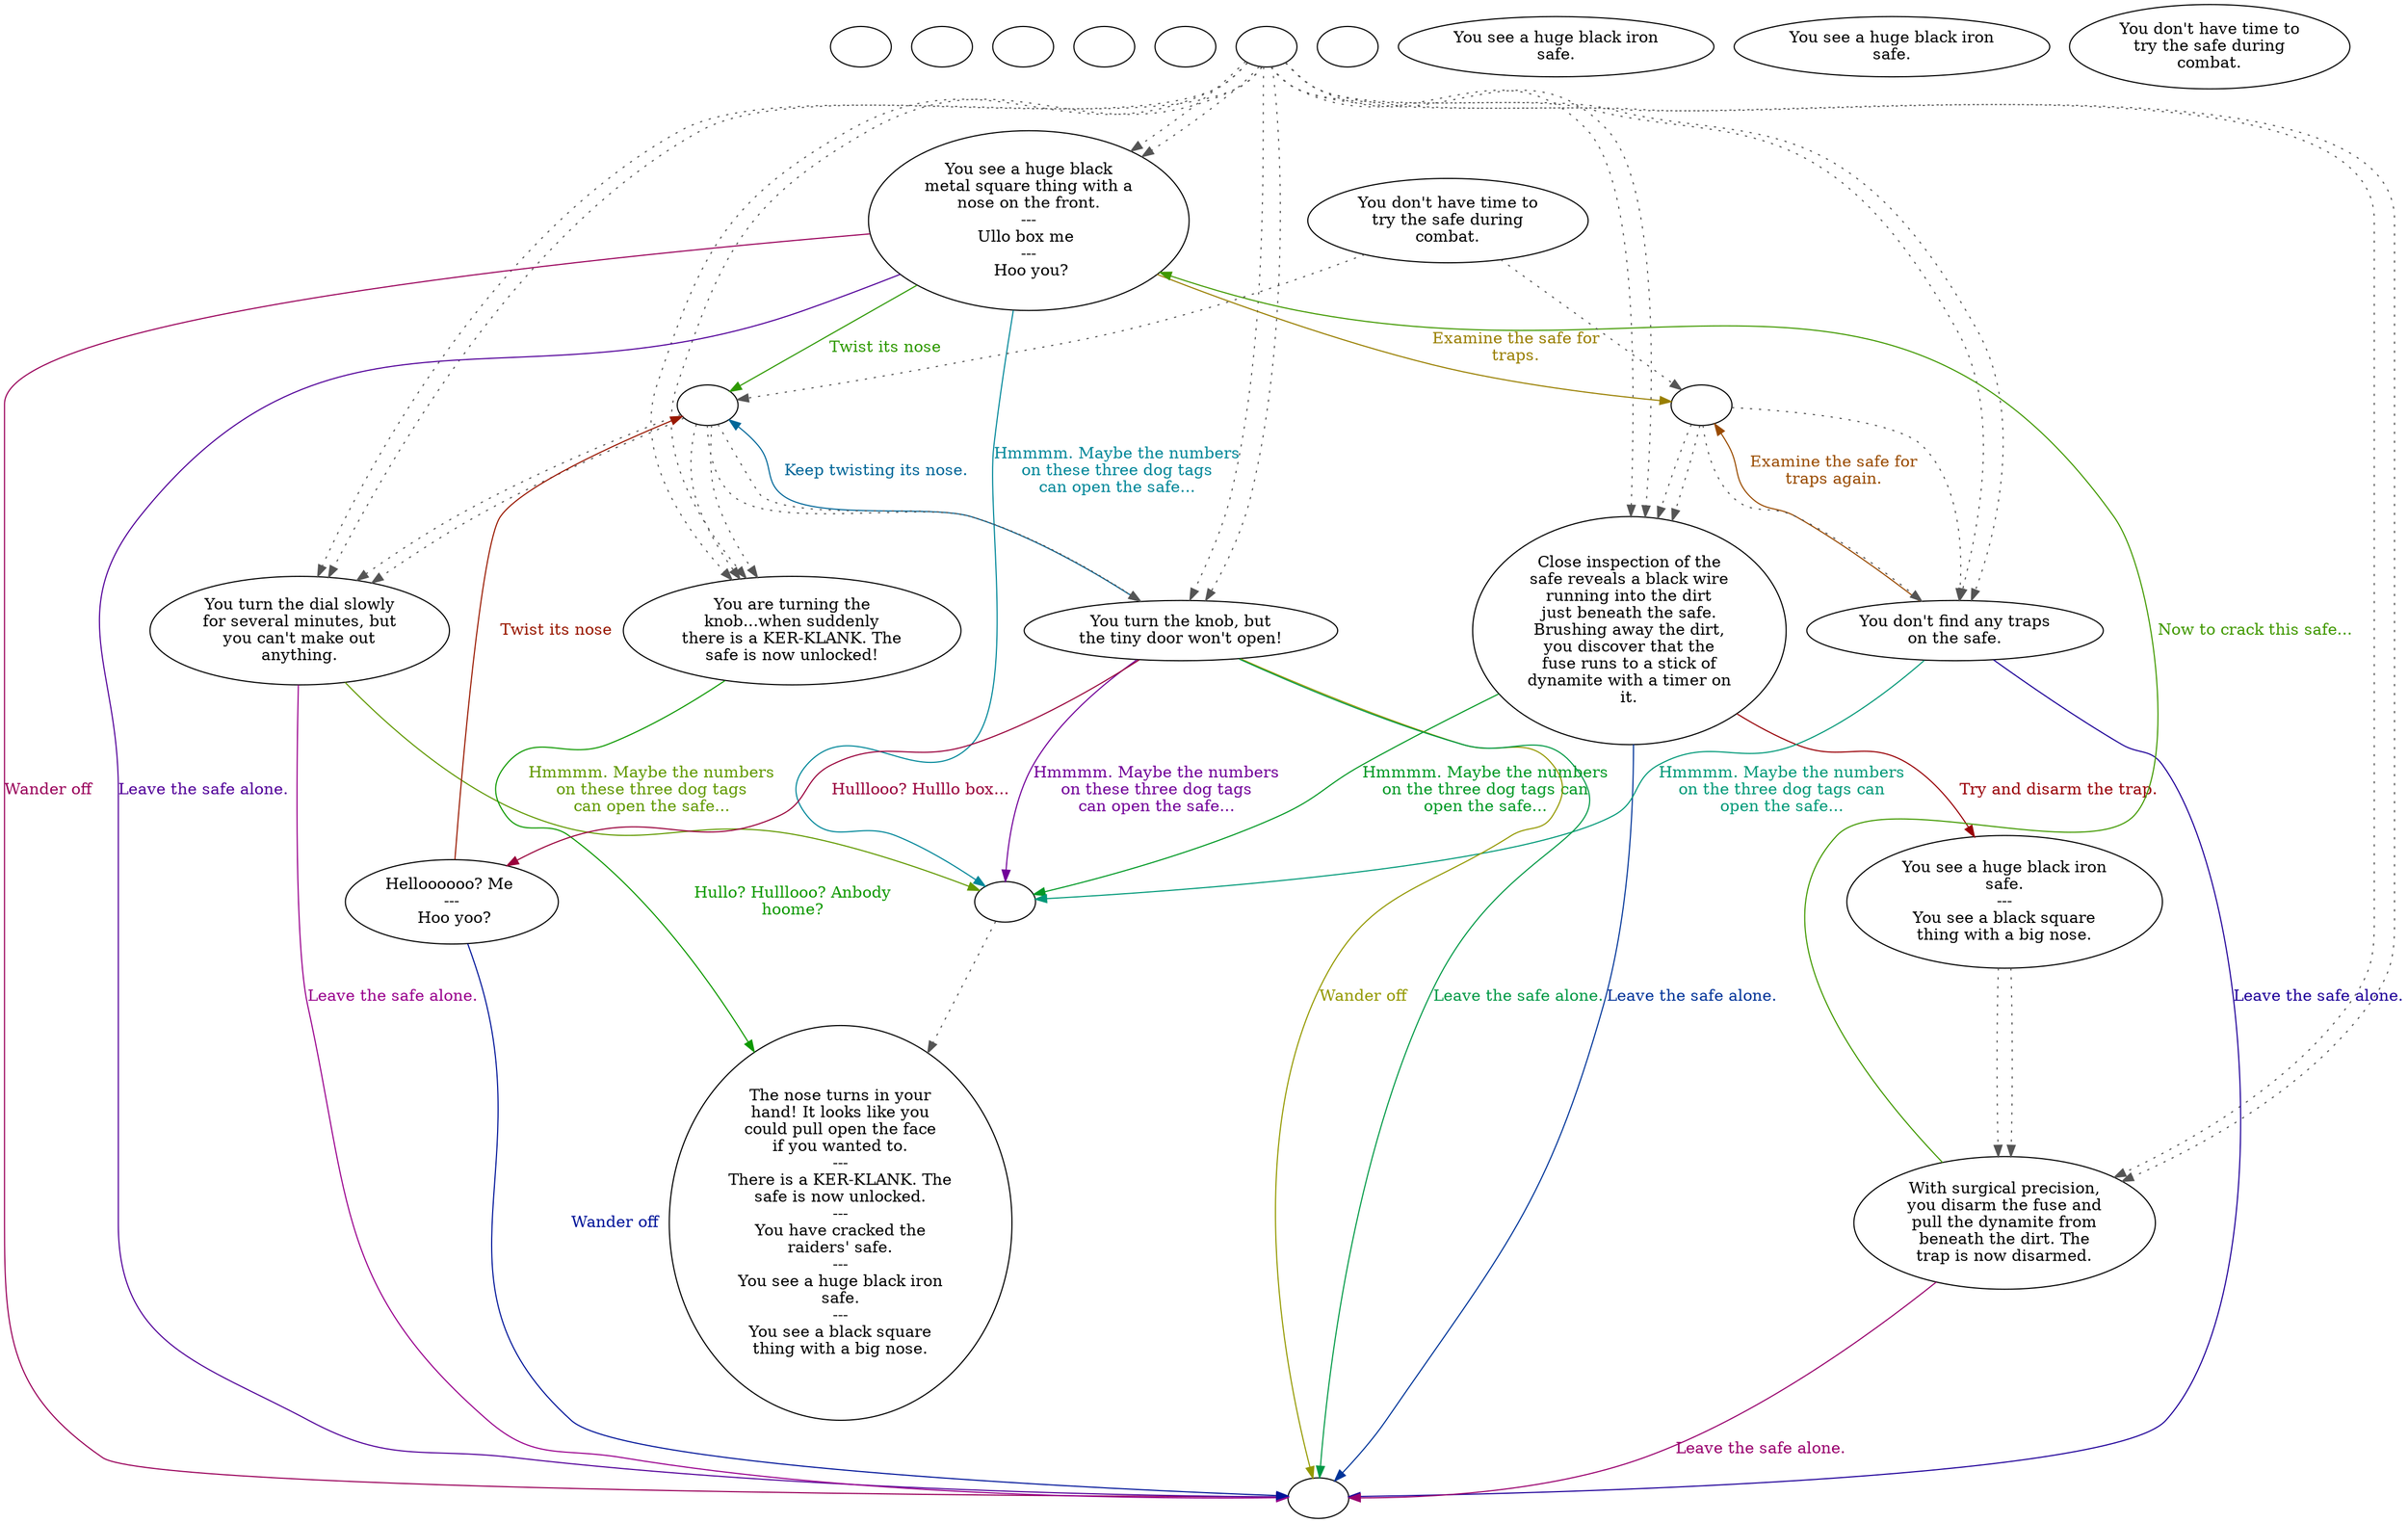 digraph iiSafe {
  "checkPartyMembersNearDoor" [style=filled       fillcolor="#FFFFFF"       color="#000000"]
  "checkPartyMembersNearDoor" [label=""]
  "start" [style=filled       fillcolor="#FFFFFF"       color="#000000"]
  "start" [label=""]
  "map_enter_p_proc" [style=filled       fillcolor="#FFFFFF"       color="#000000"]
  "map_enter_p_proc" [label=""]
  "map_update_p_proc" [style=filled       fillcolor="#FFFFFF"       color="#000000"]
  "map_update_p_proc" [label=""]
  "damage_p_proc" [style=filled       fillcolor="#FFFFFF"       color="#000000"]
  "damage_p_proc" [label=""]
  "timed_event_p_proc" [style=filled       fillcolor="#FFFFFF"       color="#000000"]
  "timed_event_p_proc" -> "Node002" [style=dotted color="#555555"]
  "timed_event_p_proc" -> "Node002" [style=dotted color="#555555"]
  "timed_event_p_proc" -> "Node004" [style=dotted color="#555555"]
  "timed_event_p_proc" -> "Node004" [style=dotted color="#555555"]
  "timed_event_p_proc" -> "Node005" [style=dotted color="#555555"]
  "timed_event_p_proc" -> "Node005" [style=dotted color="#555555"]
  "timed_event_p_proc" -> "Node006" [style=dotted color="#555555"]
  "timed_event_p_proc" -> "Node006" [style=dotted color="#555555"]
  "timed_event_p_proc" -> "Node007" [style=dotted color="#555555"]
  "timed_event_p_proc" -> "Node007" [style=dotted color="#555555"]
  "timed_event_p_proc" -> "Node008" [style=dotted color="#555555"]
  "timed_event_p_proc" -> "Node008" [style=dotted color="#555555"]
  "timed_event_p_proc" -> "Node010" [style=dotted color="#555555"]
  "timed_event_p_proc" -> "Node010" [style=dotted color="#555555"]
  "timed_event_p_proc" [label=""]
  "map_exit_p_proc" [style=filled       fillcolor="#FFFFFF"       color="#000000"]
  "map_exit_p_proc" [label=""]
  "use_skill_on_p_proc" [style=filled       fillcolor="#FFFFFF"       color="#000000"]
  "use_skill_on_p_proc" -> "spin_dial" [style=dotted color="#555555"]
  "use_skill_on_p_proc" -> "check_trap" [style=dotted color="#555555"]
  "use_skill_on_p_proc" [label="You don't have time to\ntry the safe during\ncombat."]
  "look_at_p_proc" [style=filled       fillcolor="#FFFFFF"       color="#000000"]
  "look_at_p_proc" [label="You see a huge black iron\nsafe."]
  "description_p_proc" [style=filled       fillcolor="#FFFFFF"       color="#000000"]
  "description_p_proc" [label="You see a huge black iron\nsafe."]
  "use_p_proc" [style=filled       fillcolor="#FFFFFF"       color="#000000"]
  "use_p_proc" [label="You don't have time to\ntry the safe during\ncombat."]
  "spin_dial" [style=filled       fillcolor="#FFFFFF"       color="#000000"]
  "spin_dial" -> "Node007" [style=dotted color="#555555"]
  "spin_dial" -> "Node007" [style=dotted color="#555555"]
  "spin_dial" -> "Node008" [style=dotted color="#555555"]
  "spin_dial" -> "Node008" [style=dotted color="#555555"]
  "spin_dial" -> "Node005" [style=dotted color="#555555"]
  "spin_dial" -> "Node005" [style=dotted color="#555555"]
  "spin_dial" [label=""]
  "check_trap" [style=filled       fillcolor="#FFFFFF"       color="#000000"]
  "check_trap" -> "Node004" [style=dotted color="#555555"]
  "check_trap" -> "Node004" [style=dotted color="#555555"]
  "check_trap" -> "Node006" [style=dotted color="#555555"]
  "check_trap" -> "Node006" [style=dotted color="#555555"]
  "check_trap" [label=""]
  "disarm_trap" [style=filled       fillcolor="#FFFFFF"       color="#000000"]
  "disarm_trap" -> "Node010" [style=dotted color="#555555"]
  "disarm_trap" -> "Node010" [style=dotted color="#555555"]
  "disarm_trap" [label="You see a huge black iron\nsafe.\n---\nYou see a black square\nthing with a big nose."]
  "combo_known" [style=filled       fillcolor="#FFFFFF"       color="#000000"]
  "combo_known" -> "Node003" [style=dotted color="#555555"]
  "combo_known" [label=""]
  "Node002" [style=filled       fillcolor="#FFFFFF"       color="#000000"]
  "Node002" [label="You see a huge black\nmetal square thing with a\nnose on the front.\n---\nUllo box me \n---\n Hoo you?"]
  "Node002" -> "spin_dial" [label="Twist its nose" color="#2E9900" fontcolor="#2E9900"]
  "Node002" -> "Node999" [label="Wander off" color="#99005A" fontcolor="#99005A"]
  "Node002" -> "combo_known" [label="Hmmmm. Maybe the numbers\non these three dog tags\ncan open the safe..." color="#008799" fontcolor="#008799"]
  "Node002" -> "check_trap" [label="Examine the safe for\ntraps." color="#997F00" fontcolor="#997F00"]
  "Node002" -> "Node999" [label="Leave the safe alone." color="#520099" fontcolor="#520099"]
  "Node003" [style=filled       fillcolor="#FFFFFF"       color="#000000"]
  "Node003" [label="The nose turns in your\nhand! It looks like you\ncould pull open the face\nif you wanted to.\n---\nThere is a KER-KLANK. The\nsafe is now unlocked.\n---\nYou have cracked the\nraiders' safe.\n---\nYou see a huge black iron\nsafe.\n---\nYou see a black square\nthing with a big nose."]
  "Node004" [style=filled       fillcolor="#FFFFFF"       color="#000000"]
  "Node004" [label="Close inspection of the\nsafe reveals a black wire\nrunning into the dirt\njust beneath the safe.\nBrushing away the dirt,\nyou discover that the\nfuse runs to a stick of\ndynamite with a timer on\nit."]
  "Node004" -> "combo_known" [label="Hmmmm. Maybe the numbers\non the three dog tags can\nopen the safe..." color="#009925" fontcolor="#009925"]
  "Node004" -> "disarm_trap" [label="Try and disarm the trap." color="#990007" fontcolor="#990007"]
  "Node004" -> "Node999" [label="Leave the safe alone." color="#003499" fontcolor="#003499"]
  "Node005" [style=filled       fillcolor="#FFFFFF"       color="#000000"]
  "Node005" [label="You turn the dial slowly\nfor several minutes, but\nyou can't make out\nanything."]
  "Node005" -> "combo_known" [label="Hmmmm. Maybe the numbers\non these three dog tags\ncan open the safe..." color="#619900" fontcolor="#619900"]
  "Node005" -> "Node999" [label="Leave the safe alone." color="#99008D" fontcolor="#99008D"]
  "Node006" [style=filled       fillcolor="#FFFFFF"       color="#000000"]
  "Node006" [label="You don't find any traps\non the safe."]
  "Node006" -> "combo_known" [label="Hmmmm. Maybe the numbers\non the three dog tags can\nopen the safe..." color="#009978" fontcolor="#009978"]
  "Node006" -> "check_trap" [label="Examine the safe for\ntraps again." color="#994B00" fontcolor="#994B00"]
  "Node006" -> "Node999" [label="Leave the safe alone." color="#1F0099" fontcolor="#1F0099"]
  "Node007" [style=filled       fillcolor="#FFFFFF"       color="#000000"]
  "Node007" [label="You are turning the\nknob...when suddenly\nthere is a KER-KLANK. The\nsafe is now unlocked!"]
  "Node007" -> "Node003" [label="Hullo? Hulllooo? Anbody\nhoome?" color="#0E9900" fontcolor="#0E9900"]
  "Node008" [style=filled       fillcolor="#FFFFFF"       color="#000000"]
  "Node008" [label="You turn the knob, but\nthe tiny door won't open!"]
  "Node008" -> "Node009" [label="Hulllooo? Hulllo box..." color="#99003B" fontcolor="#99003B"]
  "Node008" -> "spin_dial" [label="Keep twisting its nose." color="#006799" fontcolor="#006799"]
  "Node008" -> "Node999" [label="Wander off" color="#949900" fontcolor="#949900"]
  "Node008" -> "combo_known" [label="Hmmmm. Maybe the numbers\non these three dog tags\ncan open the safe..." color="#720099" fontcolor="#720099"]
  "Node008" -> "Node999" [label="Leave the safe alone." color="#009945" fontcolor="#009945"]
  "Node009" [style=filled       fillcolor="#FFFFFF"       color="#000000"]
  "Node009" [label="Helloooooo? Me \n---\n Hoo yoo?"]
  "Node009" -> "spin_dial" [label="Twist its nose" color="#991800" fontcolor="#991800"]
  "Node009" -> "Node999" [label="Wander off" color="#001499" fontcolor="#001499"]
  "Node010" [style=filled       fillcolor="#FFFFFF"       color="#000000"]
  "Node010" [label="With surgical precision,\nyou disarm the fuse and\npull the dynamite from\nbeneath the dirt. The\ntrap is now disarmed."]
  "Node010" -> "Node002" [label="Now to crack this safe..." color="#419900" fontcolor="#419900"]
  "Node010" -> "Node999" [label="Leave the safe alone." color="#99006E" fontcolor="#99006E"]
  "Node999" [style=filled       fillcolor="#FFFFFF"       color="#000000"]
  "Node999" [label=""]
}